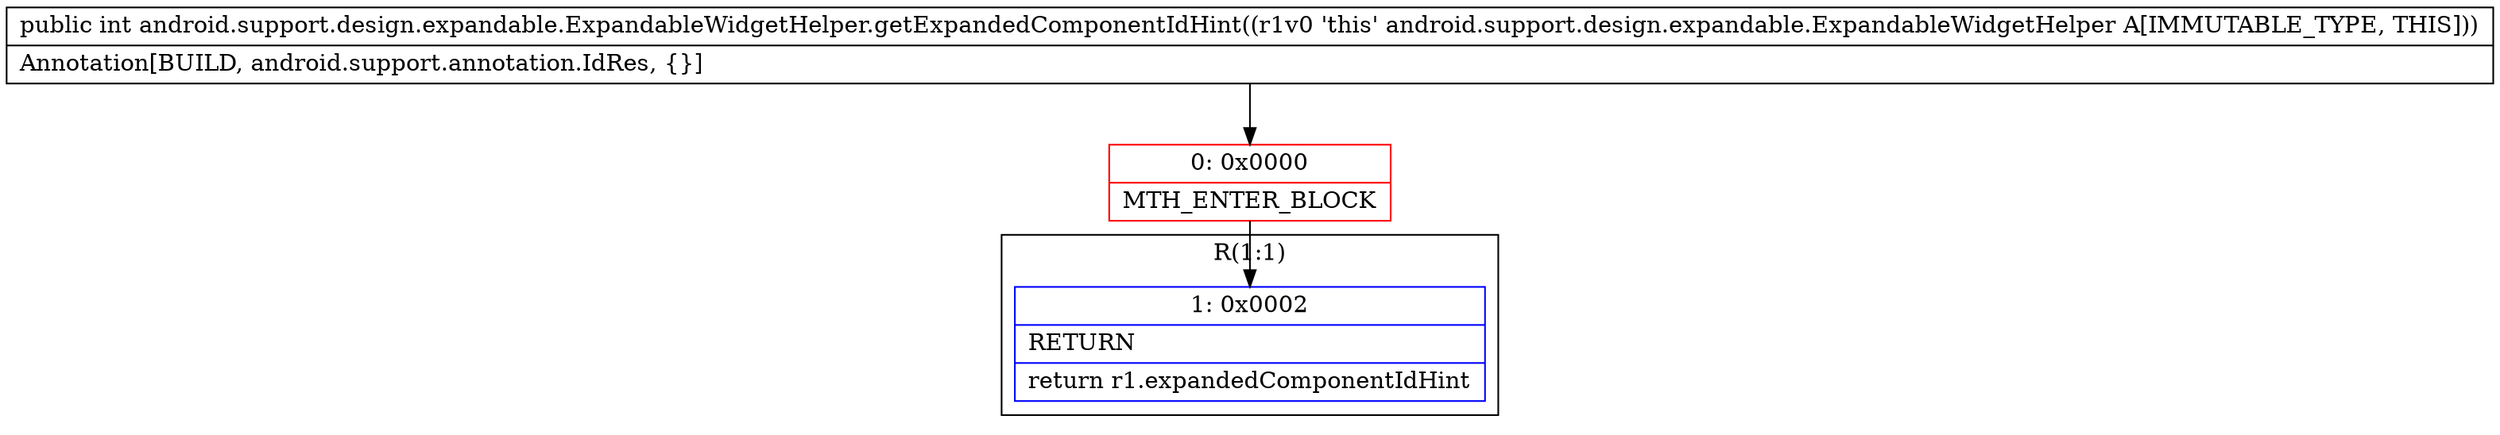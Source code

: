 digraph "CFG forandroid.support.design.expandable.ExpandableWidgetHelper.getExpandedComponentIdHint()I" {
subgraph cluster_Region_176670866 {
label = "R(1:1)";
node [shape=record,color=blue];
Node_1 [shape=record,label="{1\:\ 0x0002|RETURN\l|return r1.expandedComponentIdHint\l}"];
}
Node_0 [shape=record,color=red,label="{0\:\ 0x0000|MTH_ENTER_BLOCK\l}"];
MethodNode[shape=record,label="{public int android.support.design.expandable.ExpandableWidgetHelper.getExpandedComponentIdHint((r1v0 'this' android.support.design.expandable.ExpandableWidgetHelper A[IMMUTABLE_TYPE, THIS]))  | Annotation[BUILD, android.support.annotation.IdRes, \{\}]\l}"];
MethodNode -> Node_0;
Node_0 -> Node_1;
}

